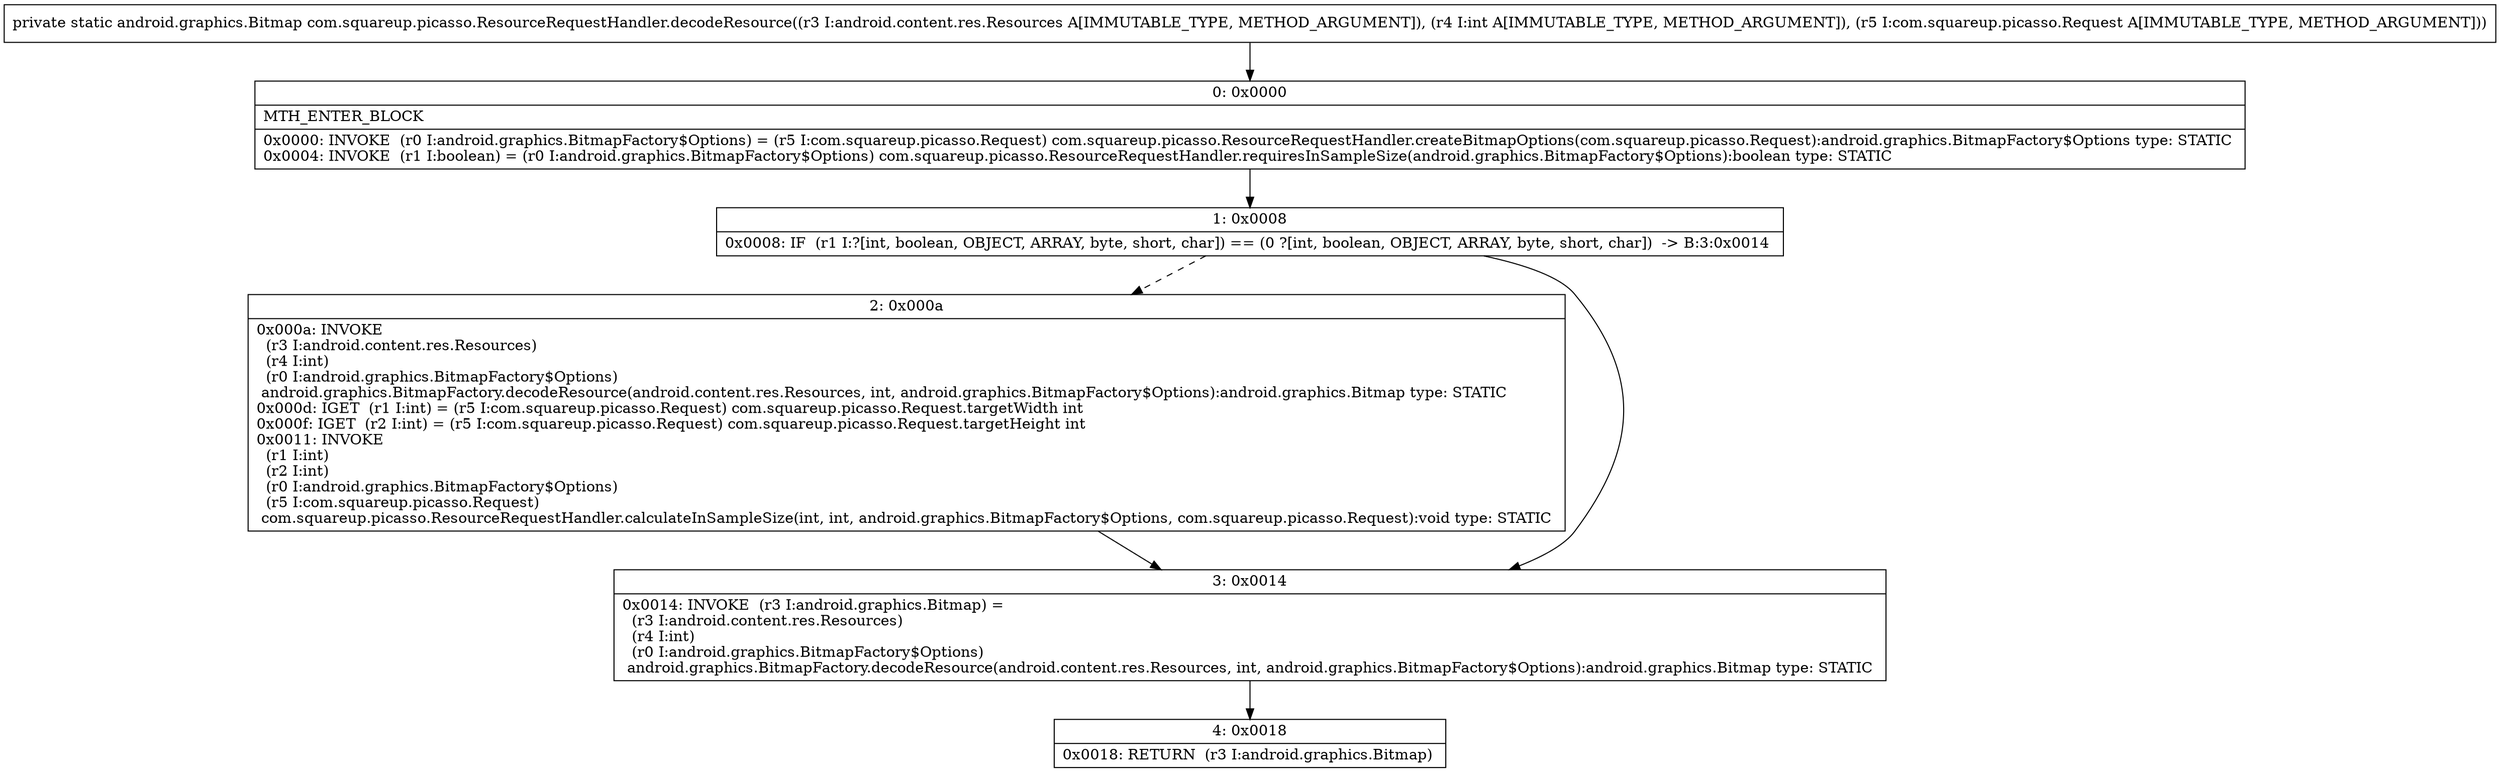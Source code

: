 digraph "CFG forcom.squareup.picasso.ResourceRequestHandler.decodeResource(Landroid\/content\/res\/Resources;ILcom\/squareup\/picasso\/Request;)Landroid\/graphics\/Bitmap;" {
Node_0 [shape=record,label="{0\:\ 0x0000|MTH_ENTER_BLOCK\l|0x0000: INVOKE  (r0 I:android.graphics.BitmapFactory$Options) = (r5 I:com.squareup.picasso.Request) com.squareup.picasso.ResourceRequestHandler.createBitmapOptions(com.squareup.picasso.Request):android.graphics.BitmapFactory$Options type: STATIC \l0x0004: INVOKE  (r1 I:boolean) = (r0 I:android.graphics.BitmapFactory$Options) com.squareup.picasso.ResourceRequestHandler.requiresInSampleSize(android.graphics.BitmapFactory$Options):boolean type: STATIC \l}"];
Node_1 [shape=record,label="{1\:\ 0x0008|0x0008: IF  (r1 I:?[int, boolean, OBJECT, ARRAY, byte, short, char]) == (0 ?[int, boolean, OBJECT, ARRAY, byte, short, char])  \-\> B:3:0x0014 \l}"];
Node_2 [shape=record,label="{2\:\ 0x000a|0x000a: INVOKE  \l  (r3 I:android.content.res.Resources)\l  (r4 I:int)\l  (r0 I:android.graphics.BitmapFactory$Options)\l android.graphics.BitmapFactory.decodeResource(android.content.res.Resources, int, android.graphics.BitmapFactory$Options):android.graphics.Bitmap type: STATIC \l0x000d: IGET  (r1 I:int) = (r5 I:com.squareup.picasso.Request) com.squareup.picasso.Request.targetWidth int \l0x000f: IGET  (r2 I:int) = (r5 I:com.squareup.picasso.Request) com.squareup.picasso.Request.targetHeight int \l0x0011: INVOKE  \l  (r1 I:int)\l  (r2 I:int)\l  (r0 I:android.graphics.BitmapFactory$Options)\l  (r5 I:com.squareup.picasso.Request)\l com.squareup.picasso.ResourceRequestHandler.calculateInSampleSize(int, int, android.graphics.BitmapFactory$Options, com.squareup.picasso.Request):void type: STATIC \l}"];
Node_3 [shape=record,label="{3\:\ 0x0014|0x0014: INVOKE  (r3 I:android.graphics.Bitmap) = \l  (r3 I:android.content.res.Resources)\l  (r4 I:int)\l  (r0 I:android.graphics.BitmapFactory$Options)\l android.graphics.BitmapFactory.decodeResource(android.content.res.Resources, int, android.graphics.BitmapFactory$Options):android.graphics.Bitmap type: STATIC \l}"];
Node_4 [shape=record,label="{4\:\ 0x0018|0x0018: RETURN  (r3 I:android.graphics.Bitmap) \l}"];
MethodNode[shape=record,label="{private static android.graphics.Bitmap com.squareup.picasso.ResourceRequestHandler.decodeResource((r3 I:android.content.res.Resources A[IMMUTABLE_TYPE, METHOD_ARGUMENT]), (r4 I:int A[IMMUTABLE_TYPE, METHOD_ARGUMENT]), (r5 I:com.squareup.picasso.Request A[IMMUTABLE_TYPE, METHOD_ARGUMENT])) }"];
MethodNode -> Node_0;
Node_0 -> Node_1;
Node_1 -> Node_2[style=dashed];
Node_1 -> Node_3;
Node_2 -> Node_3;
Node_3 -> Node_4;
}

